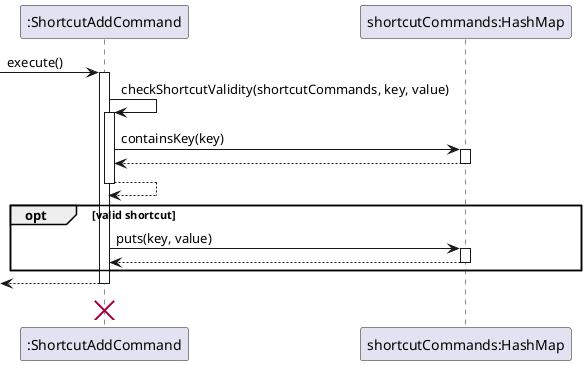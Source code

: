 @startuml
participant ":ShortcutAddCommand" as ShortcutAddCommand
participant "shortcutCommands:HashMap" as shortcutCommands

[-> ShortcutAddCommand : execute()
activate ShortcutAddCommand

ShortcutAddCommand -> ShortcutAddCommand : checkShortcutValidity(shortcutCommands, key, value)
activate ShortcutAddCommand

ShortcutAddCommand -> shortcutCommands : containsKey(key)
activate shortcutCommands
shortcutCommands --> ShortcutAddCommand
deactivate shortcutCommands
ShortcutAddCommand --> ShortcutAddCommand
deactivate ShortcutAddCommand

opt valid shortcut
ShortcutAddCommand -> shortcutCommands : puts(key, value)
activate shortcutCommands
shortcutCommands --> ShortcutAddCommand
deactivate shortcutCommands
end

[<--ShortcutAddCommand
deactivate ShortcutAddCommand
ShortcutAddCommand <-[hidden]- ShortcutAddCommand
'Hidden arrow to position the destroy marker below the end of the activation bar.
destroy ShortcutAddCommand

@enduml